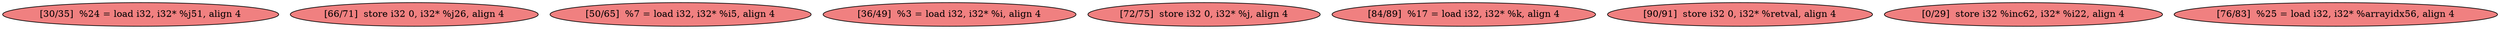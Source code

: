 
digraph G {


node100 [fillcolor=lightcoral,label="[30/35]  %24 = load i32, i32* %j51, align 4",shape=ellipse,style=filled ]
node93 [fillcolor=lightcoral,label="[66/71]  store i32 0, i32* %j26, align 4",shape=ellipse,style=filled ]
node92 [fillcolor=lightcoral,label="[50/65]  %7 = load i32, i32* %i5, align 4",shape=ellipse,style=filled ]
node94 [fillcolor=lightcoral,label="[36/49]  %3 = load i32, i32* %i, align 4",shape=ellipse,style=filled ]
node99 [fillcolor=lightcoral,label="[72/75]  store i32 0, i32* %j, align 4",shape=ellipse,style=filled ]
node98 [fillcolor=lightcoral,label="[84/89]  %17 = load i32, i32* %k, align 4",shape=ellipse,style=filled ]
node95 [fillcolor=lightcoral,label="[90/91]  store i32 0, i32* %retval, align 4",shape=ellipse,style=filled ]
node96 [fillcolor=lightcoral,label="[0/29]  store i32 %inc62, i32* %i22, align 4",shape=ellipse,style=filled ]
node97 [fillcolor=lightcoral,label="[76/83]  %25 = load i32, i32* %arrayidx56, align 4",shape=ellipse,style=filled ]



}
